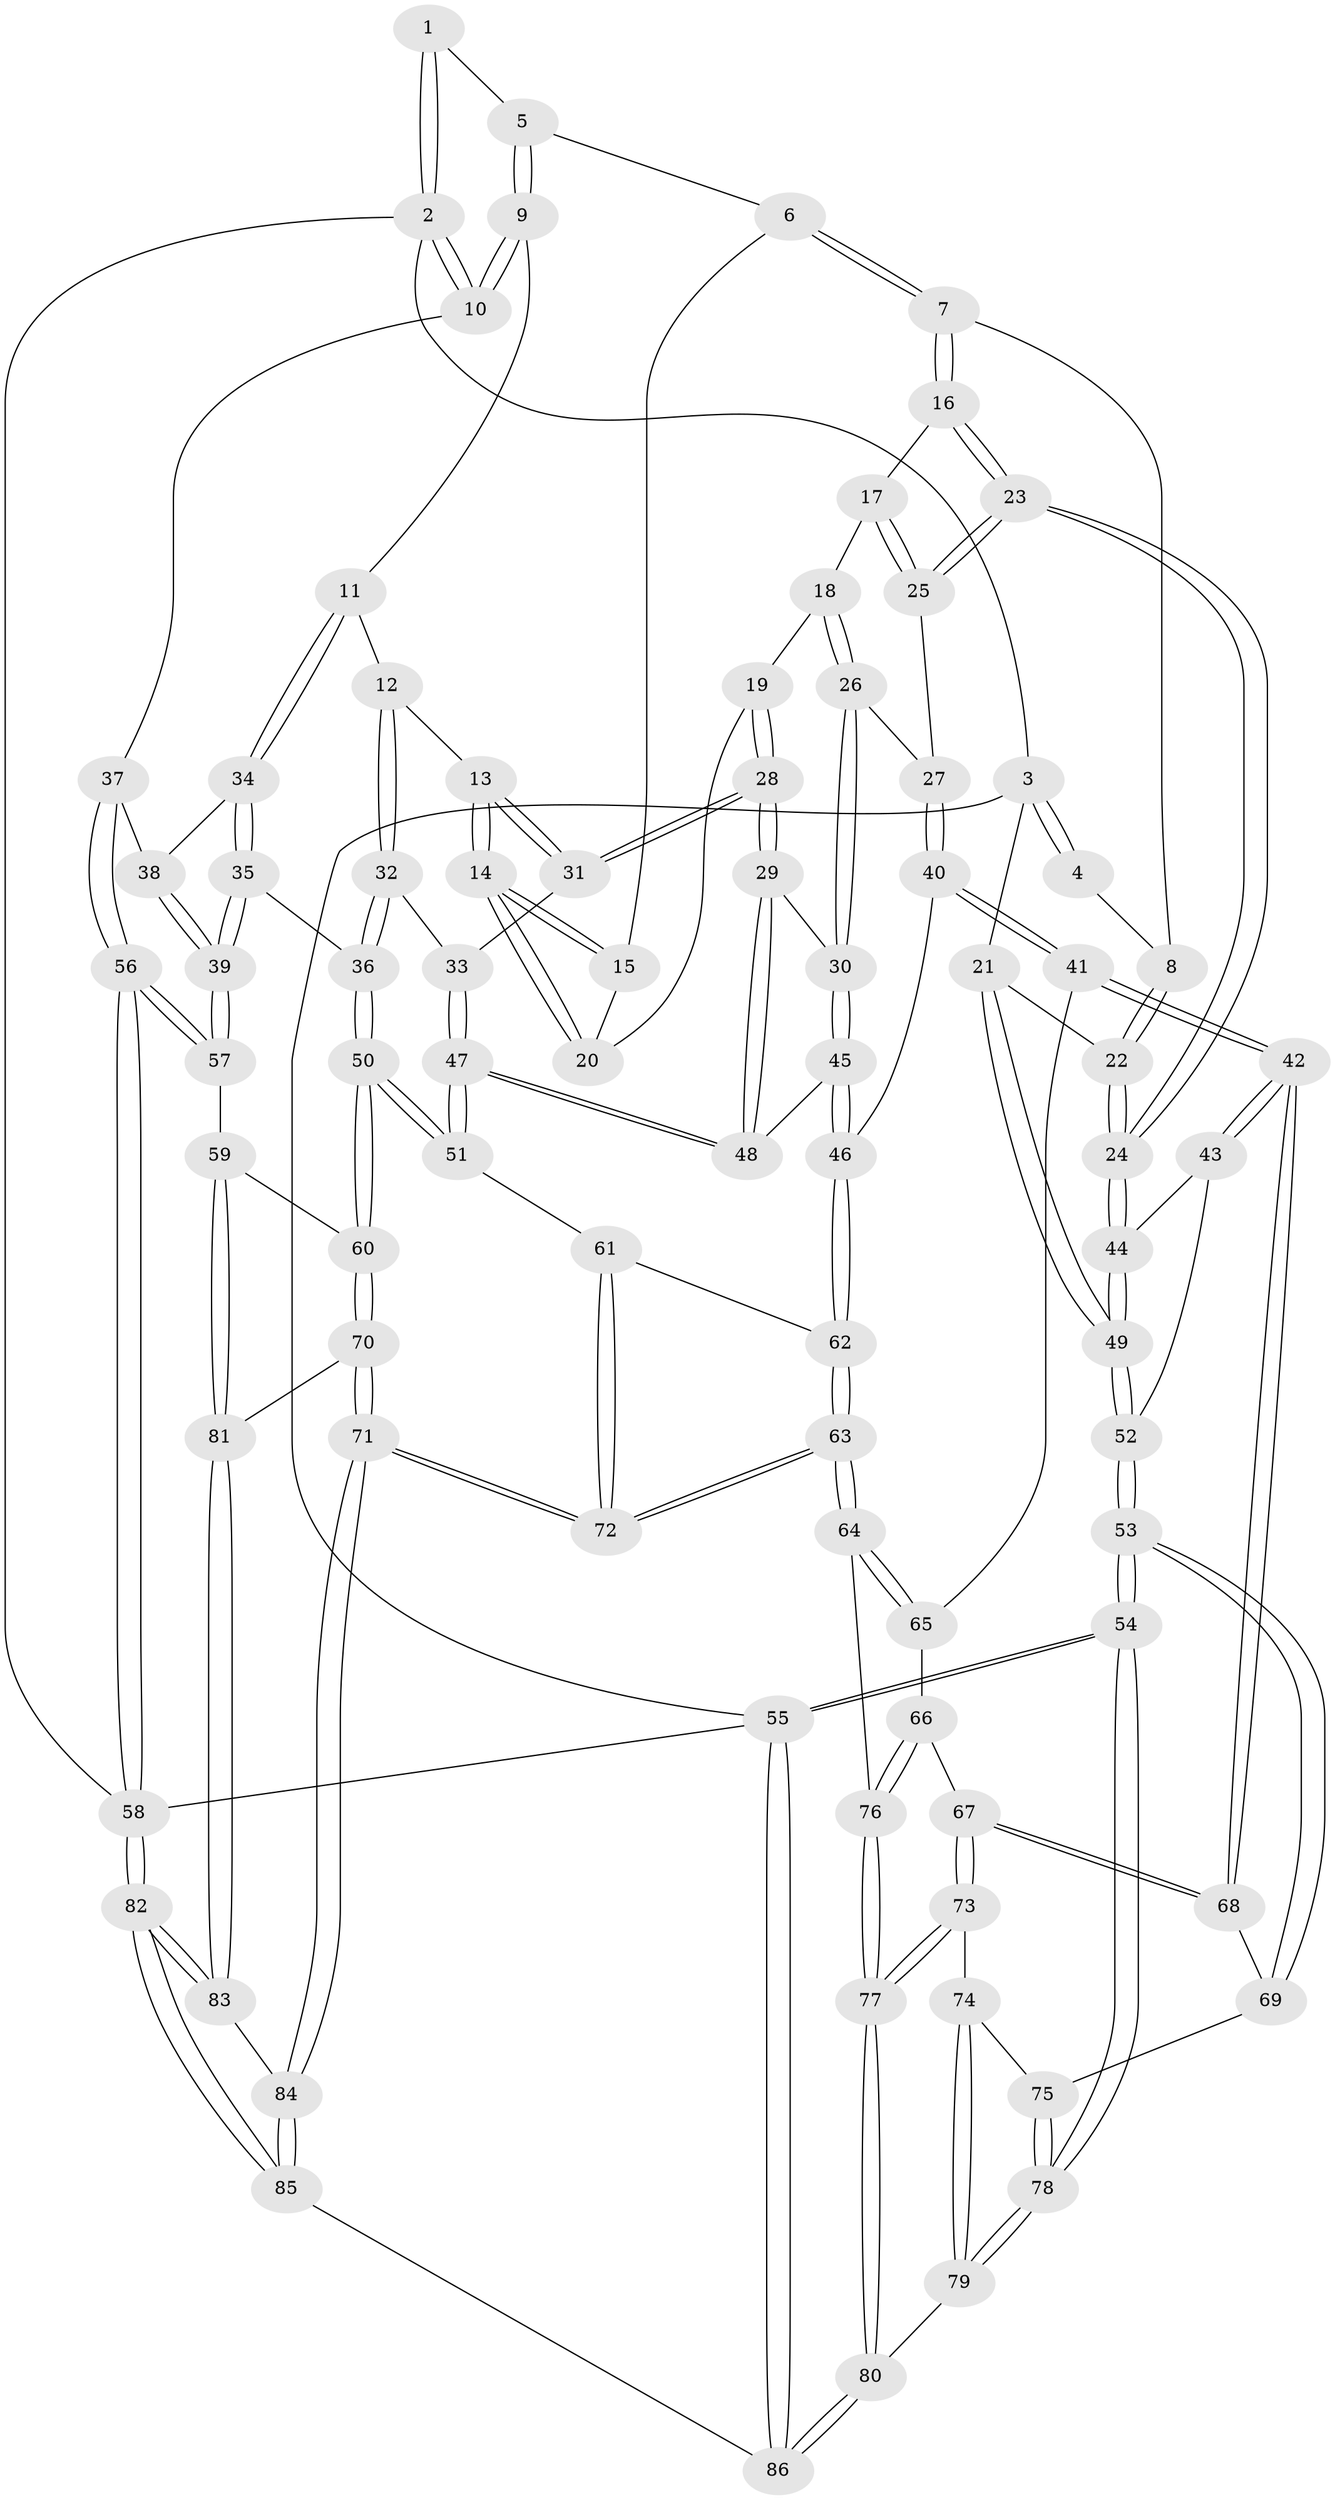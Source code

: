// coarse degree distribution, {3: 0.19607843137254902, 6: 0.09803921568627451, 4: 0.45098039215686275, 5: 0.23529411764705882, 8: 0.0196078431372549}
// Generated by graph-tools (version 1.1) at 2025/24/03/03/25 07:24:37]
// undirected, 86 vertices, 212 edges
graph export_dot {
graph [start="1"]
  node [color=gray90,style=filled];
  1 [pos="+0.6746275932016826+0"];
  2 [pos="+1+0"];
  3 [pos="+0+0"];
  4 [pos="+0.35648485148648956+0"];
  5 [pos="+0.6887873885945687+0"];
  6 [pos="+0.6705370921739624+0.01790396815896319"];
  7 [pos="+0.3998961517520607+0.18168920706188338"];
  8 [pos="+0.356069023773305+0.14145809953923458"];
  9 [pos="+0.9245403452390152+0.21731192387838422"];
  10 [pos="+1+0.1358947603093566"];
  11 [pos="+0.8423866507701993+0.31969978183666703"];
  12 [pos="+0.8058360263608658+0.3304950079261327"];
  13 [pos="+0.7356431659037173+0.32128579444528493"];
  14 [pos="+0.7168789310438768+0.3037434550716282"];
  15 [pos="+0.6557736285067552+0.08038237666770333"];
  16 [pos="+0.405553278138718+0.19131131541149235"];
  17 [pos="+0.47376960423118525+0.26352980086608213"];
  18 [pos="+0.49093942434583554+0.274945509091442"];
  19 [pos="+0.49864409732574694+0.2762988075953373"];
  20 [pos="+0.540891908833609+0.2560939213453562"];
  21 [pos="+0+0"];
  22 [pos="+0.11306149565705154+0.248388862844903"];
  23 [pos="+0.2629449211134591+0.39379120942643747"];
  24 [pos="+0.19633186067225533+0.4051530460070401"];
  25 [pos="+0.2839275489337887+0.3950636831085498"];
  26 [pos="+0.40961368368393886+0.43044883722127175"];
  27 [pos="+0.3983493825989354+0.43242854085800125"];
  28 [pos="+0.5837962233878451+0.4355562895201142"];
  29 [pos="+0.5334291329293314+0.4894756665642039"];
  30 [pos="+0.5150553377837712+0.49903614794097556"];
  31 [pos="+0.6075991995075977+0.43481507747089876"];
  32 [pos="+0.7499069023833337+0.5051566711667483"];
  33 [pos="+0.6283012037795249+0.45377956762599464"];
  34 [pos="+0.8710351273343664+0.3754529280954495"];
  35 [pos="+0.7932143316400555+0.5764105362431408"];
  36 [pos="+0.7721183052277611+0.5770454909575016"];
  37 [pos="+1+0.40570685731047423"];
  38 [pos="+0.8991759493446354+0.4199848387962379"];
  39 [pos="+0.9496348764508714+0.5865938358047509"];
  40 [pos="+0.3568492411870126+0.5878017896051968"];
  41 [pos="+0.21714785696764524+0.5875653196221271"];
  42 [pos="+0.18756032108342258+0.5773547566626422"];
  43 [pos="+0.18285977871751447+0.5038895109730613"];
  44 [pos="+0.1822059640552695+0.47965927360629595"];
  45 [pos="+0.4730523642184536+0.5893319362198323"];
  46 [pos="+0.44745986543211264+0.6228791227598114"];
  47 [pos="+0.6734613283029851+0.6271084864692142"];
  48 [pos="+0.6471719993212256+0.6110933767397249"];
  49 [pos="+0+0.4337616897483437"];
  50 [pos="+0.7004906090144748+0.6484339792078228"];
  51 [pos="+0.6930305700445981+0.6476105329448734"];
  52 [pos="+0+0.5021941711437345"];
  53 [pos="+0+0.6881623955945054"];
  54 [pos="+0+1"];
  55 [pos="+0+1"];
  56 [pos="+1+0.6372061684524559"];
  57 [pos="+1+0.6424502156941867"];
  58 [pos="+1+1"];
  59 [pos="+0.8809912648621093+0.7921158859006407"];
  60 [pos="+0.7480349676371298+0.7421186435283221"];
  61 [pos="+0.6557697661156334+0.668157160902964"];
  62 [pos="+0.4716681274119787+0.7063508301929244"];
  63 [pos="+0.44778866922351906+0.8090057653473262"];
  64 [pos="+0.41860526673044024+0.8031869343861009"];
  65 [pos="+0.21874188888244864+0.5899913434341527"];
  66 [pos="+0.30179108447905356+0.7776538499910169"];
  67 [pos="+0.21208174844740402+0.7791211055167078"];
  68 [pos="+0.14300298867884173+0.6224182927851829"];
  69 [pos="+0.0821155375277075+0.6522719602144297"];
  70 [pos="+0.6618304223363194+0.8709341657837423"];
  71 [pos="+0.5312775254448809+0.9842425879940517"];
  72 [pos="+0.5292436605903947+0.9782586133883999"];
  73 [pos="+0.20472672113312476+0.8138622900021066"];
  74 [pos="+0.12261429545631607+0.8259790042276187"];
  75 [pos="+0.10781333657297393+0.8136329989971393"];
  76 [pos="+0.3473597598971321+0.802906568207342"];
  77 [pos="+0.2330093337553111+0.8808560180674793"];
  78 [pos="+0+0.94643466643981"];
  79 [pos="+0.1380719899000304+0.900916455232334"];
  80 [pos="+0.21848480995084757+0.9459804666993807"];
  81 [pos="+0.8797961639448606+0.8743709218140737"];
  82 [pos="+1+1"];
  83 [pos="+0.8833990383011502+0.8905803205620892"];
  84 [pos="+0.5306578568531041+1"];
  85 [pos="+0.510041546601302+1"];
  86 [pos="+0.30805881352500225+1"];
  1 -- 2;
  1 -- 2;
  1 -- 5;
  2 -- 3;
  2 -- 10;
  2 -- 10;
  2 -- 58;
  3 -- 4;
  3 -- 4;
  3 -- 21;
  3 -- 55;
  4 -- 8;
  5 -- 6;
  5 -- 9;
  5 -- 9;
  6 -- 7;
  6 -- 7;
  6 -- 15;
  7 -- 8;
  7 -- 16;
  7 -- 16;
  8 -- 22;
  8 -- 22;
  9 -- 10;
  9 -- 10;
  9 -- 11;
  10 -- 37;
  11 -- 12;
  11 -- 34;
  11 -- 34;
  12 -- 13;
  12 -- 32;
  12 -- 32;
  13 -- 14;
  13 -- 14;
  13 -- 31;
  13 -- 31;
  14 -- 15;
  14 -- 15;
  14 -- 20;
  14 -- 20;
  15 -- 20;
  16 -- 17;
  16 -- 23;
  16 -- 23;
  17 -- 18;
  17 -- 25;
  17 -- 25;
  18 -- 19;
  18 -- 26;
  18 -- 26;
  19 -- 20;
  19 -- 28;
  19 -- 28;
  21 -- 22;
  21 -- 49;
  21 -- 49;
  22 -- 24;
  22 -- 24;
  23 -- 24;
  23 -- 24;
  23 -- 25;
  23 -- 25;
  24 -- 44;
  24 -- 44;
  25 -- 27;
  26 -- 27;
  26 -- 30;
  26 -- 30;
  27 -- 40;
  27 -- 40;
  28 -- 29;
  28 -- 29;
  28 -- 31;
  28 -- 31;
  29 -- 30;
  29 -- 48;
  29 -- 48;
  30 -- 45;
  30 -- 45;
  31 -- 33;
  32 -- 33;
  32 -- 36;
  32 -- 36;
  33 -- 47;
  33 -- 47;
  34 -- 35;
  34 -- 35;
  34 -- 38;
  35 -- 36;
  35 -- 39;
  35 -- 39;
  36 -- 50;
  36 -- 50;
  37 -- 38;
  37 -- 56;
  37 -- 56;
  38 -- 39;
  38 -- 39;
  39 -- 57;
  39 -- 57;
  40 -- 41;
  40 -- 41;
  40 -- 46;
  41 -- 42;
  41 -- 42;
  41 -- 65;
  42 -- 43;
  42 -- 43;
  42 -- 68;
  42 -- 68;
  43 -- 44;
  43 -- 52;
  44 -- 49;
  44 -- 49;
  45 -- 46;
  45 -- 46;
  45 -- 48;
  46 -- 62;
  46 -- 62;
  47 -- 48;
  47 -- 48;
  47 -- 51;
  47 -- 51;
  49 -- 52;
  49 -- 52;
  50 -- 51;
  50 -- 51;
  50 -- 60;
  50 -- 60;
  51 -- 61;
  52 -- 53;
  52 -- 53;
  53 -- 54;
  53 -- 54;
  53 -- 69;
  53 -- 69;
  54 -- 55;
  54 -- 55;
  54 -- 78;
  54 -- 78;
  55 -- 86;
  55 -- 86;
  55 -- 58;
  56 -- 57;
  56 -- 57;
  56 -- 58;
  56 -- 58;
  57 -- 59;
  58 -- 82;
  58 -- 82;
  59 -- 60;
  59 -- 81;
  59 -- 81;
  60 -- 70;
  60 -- 70;
  61 -- 62;
  61 -- 72;
  61 -- 72;
  62 -- 63;
  62 -- 63;
  63 -- 64;
  63 -- 64;
  63 -- 72;
  63 -- 72;
  64 -- 65;
  64 -- 65;
  64 -- 76;
  65 -- 66;
  66 -- 67;
  66 -- 76;
  66 -- 76;
  67 -- 68;
  67 -- 68;
  67 -- 73;
  67 -- 73;
  68 -- 69;
  69 -- 75;
  70 -- 71;
  70 -- 71;
  70 -- 81;
  71 -- 72;
  71 -- 72;
  71 -- 84;
  71 -- 84;
  73 -- 74;
  73 -- 77;
  73 -- 77;
  74 -- 75;
  74 -- 79;
  74 -- 79;
  75 -- 78;
  75 -- 78;
  76 -- 77;
  76 -- 77;
  77 -- 80;
  77 -- 80;
  78 -- 79;
  78 -- 79;
  79 -- 80;
  80 -- 86;
  80 -- 86;
  81 -- 83;
  81 -- 83;
  82 -- 83;
  82 -- 83;
  82 -- 85;
  82 -- 85;
  83 -- 84;
  84 -- 85;
  84 -- 85;
  85 -- 86;
}
